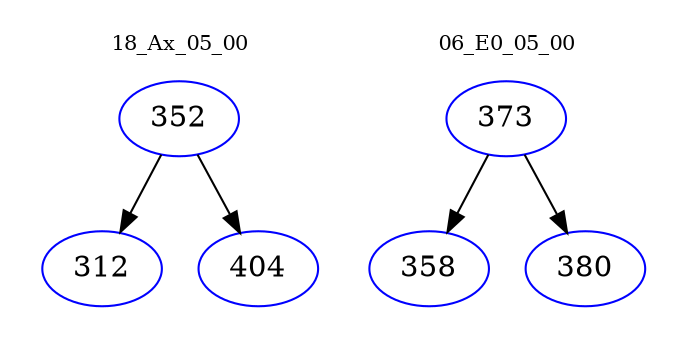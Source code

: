 digraph{
subgraph cluster_0 {
color = white
label = "18_Ax_05_00";
fontsize=10;
T0_352 [label="352", color="blue"]
T0_352 -> T0_312 [color="black"]
T0_312 [label="312", color="blue"]
T0_352 -> T0_404 [color="black"]
T0_404 [label="404", color="blue"]
}
subgraph cluster_1 {
color = white
label = "06_E0_05_00";
fontsize=10;
T1_373 [label="373", color="blue"]
T1_373 -> T1_358 [color="black"]
T1_358 [label="358", color="blue"]
T1_373 -> T1_380 [color="black"]
T1_380 [label="380", color="blue"]
}
}

